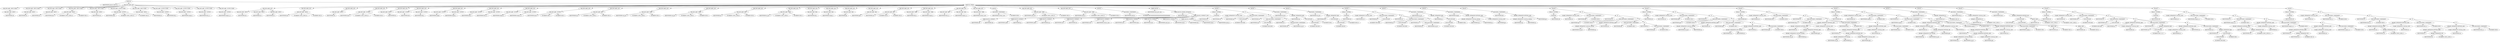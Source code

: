 digraph G {	
ranksep=.25;
	0 [label="MODULE"];
	1 [label="IDENTIFIERS:generic_fifo_sc_a"];
	0 -> 1;
	2 [label="VAR_DECLARE_LIST"];
	0 -> 2;
	3 [label="VAR_DECLARE  INPUT PORT"];
	2 -> 3;
	4 [label="VAR_DECLARE  INPUT"];
	3 -> 4;
	5 [label="IDENTIFIERS:clk"];
	4 -> 5;
	16 [label="VAR_DECLARE  INPUT PORT"];
	2 -> 16;
	17 [label="VAR_DECLARE  INPUT"];
	16 -> 17;
	18 [label="IDENTIFIERS:rst"];
	17 -> 18;
	29 [label="VAR_DECLARE  INPUT PORT"];
	2 -> 29;
	30 [label="VAR_DECLARE  INPUT"];
	29 -> 30;
	31 [label="IDENTIFIERS:clr"];
	30 -> 31;
	42 [label="VAR_DECLARE  INPUT PORT"];
	2 -> 42;
	43 [label="VAR_DECLARE  INPUT"];
	42 -> 43;
	44 [label="IDENTIFIERS:din"];
	43 -> 44;
	45 [label="NUMBERS LONG_LONG:31"];
	43 -> 45;
	46 [label="NUMBERS DEC:0"];
	43 -> 46;
	55 [label="VAR_DECLARE  INPUT PORT"];
	2 -> 55;
	56 [label="VAR_DECLARE  INPUT"];
	55 -> 56;
	57 [label="IDENTIFIERS:we"];
	56 -> 57;
	68 [label="VAR_DECLARE  OUTPUT PORT"];
	2 -> 68;
	69 [label="VAR_DECLARE  OUTPUT"];
	68 -> 69;
	70 [label="IDENTIFIERS:dout"];
	69 -> 70;
	71 [label="NUMBERS LONG_LONG:31"];
	69 -> 71;
	72 [label="NUMBERS DEC:0"];
	69 -> 72;
	81 [label="VAR_DECLARE  INPUT PORT"];
	2 -> 81;
	82 [label="VAR_DECLARE  INPUT"];
	81 -> 82;
	83 [label="IDENTIFIERS:re"];
	82 -> 83;
	94 [label="VAR_DECLARE  OUTPUT PORT"];
	2 -> 94;
	95 [label="VAR_DECLARE  OUTPUT"];
	94 -> 95;
	96 [label="IDENTIFIERS:full_r"];
	95 -> 96;
	107 [label="VAR_DECLARE  OUTPUT PORT"];
	2 -> 107;
	108 [label="VAR_DECLARE  OUTPUT"];
	107 -> 108;
	109 [label="IDENTIFIERS:empty_r"];
	108 -> 109;
	120 [label="VAR_DECLARE  OUTPUT PORT"];
	2 -> 120;
	121 [label="VAR_DECLARE  OUTPUT"];
	120 -> 121;
	122 [label="IDENTIFIERS:full_n_r"];
	121 -> 122;
	133 [label="VAR_DECLARE  OUTPUT PORT"];
	2 -> 133;
	134 [label="VAR_DECLARE  OUTPUT"];
	133 -> 134;
	135 [label="IDENTIFIERS:empty_n_r"];
	134 -> 135;
	146 [label="MODULE_ITEMS"];
	0 -> 146;
	147 [label="VAR_DECLARE_LIST"];
	146 -> 147;
	148 [label="VAR_DECLARE  INPUT"];
	147 -> 148;
	149 [label="IDENTIFIERS:clk"];
	148 -> 149;
	155 [label="VAR_DECLARE  INPUT"];
	147 -> 155;
	156 [label="IDENTIFIERS:rst"];
	155 -> 156;
	162 [label="VAR_DECLARE  INPUT"];
	147 -> 162;
	163 [label="IDENTIFIERS:clr"];
	162 -> 163;
	169 [label="VAR_DECLARE_LIST"];
	146 -> 169;
	170 [label="VAR_DECLARE  INPUT"];
	169 -> 170;
	171 [label="IDENTIFIERS:din"];
	170 -> 171;
	172 [label="NUMBERS LONG_LONG:31"];
	170 -> 172;
	173 [label="NUMBERS DEC:0"];
	170 -> 173;
	177 [label="VAR_DECLARE_LIST"];
	146 -> 177;
	178 [label="VAR_DECLARE  INPUT"];
	177 -> 178;
	179 [label="IDENTIFIERS:we"];
	178 -> 179;
	185 [label="VAR_DECLARE_LIST"];
	146 -> 185;
	186 [label="VAR_DECLARE  OUTPUT"];
	185 -> 186;
	187 [label="IDENTIFIERS:dout"];
	186 -> 187;
	188 [label="NUMBERS LONG_LONG:31"];
	186 -> 188;
	189 [label="NUMBERS DEC:0"];
	186 -> 189;
	193 [label="VAR_DECLARE_LIST"];
	146 -> 193;
	194 [label="VAR_DECLARE  INPUT"];
	193 -> 194;
	195 [label="IDENTIFIERS:re"];
	194 -> 195;
	201 [label="VAR_DECLARE_LIST"];
	146 -> 201;
	202 [label="VAR_DECLARE  OUTPUT"];
	201 -> 202;
	203 [label="IDENTIFIERS:full"];
	202 -> 203;
	209 [label="VAR_DECLARE  OUTPUT"];
	201 -> 209;
	210 [label="IDENTIFIERS:full_r"];
	209 -> 210;
	216 [label="VAR_DECLARE_LIST"];
	146 -> 216;
	217 [label="VAR_DECLARE  OUTPUT"];
	216 -> 217;
	218 [label="IDENTIFIERS:empty"];
	217 -> 218;
	224 [label="VAR_DECLARE  OUTPUT"];
	216 -> 224;
	225 [label="IDENTIFIERS:empty_r"];
	224 -> 225;
	231 [label="VAR_DECLARE_LIST"];
	146 -> 231;
	232 [label="VAR_DECLARE  OUTPUT"];
	231 -> 232;
	233 [label="IDENTIFIERS:full_n"];
	232 -> 233;
	239 [label="VAR_DECLARE  OUTPUT"];
	231 -> 239;
	240 [label="IDENTIFIERS:full_n_r"];
	239 -> 240;
	246 [label="VAR_DECLARE_LIST"];
	146 -> 246;
	247 [label="VAR_DECLARE  OUTPUT"];
	246 -> 247;
	248 [label="IDENTIFIERS:empty_n"];
	247 -> 248;
	254 [label="VAR_DECLARE  OUTPUT"];
	246 -> 254;
	255 [label="IDENTIFIERS:empty_n_r"];
	254 -> 255;
	261 [label="VAR_DECLARE_LIST"];
	146 -> 261;
	262 [label="VAR_DECLARE  OUTPUT"];
	261 -> 262;
	263 [label="IDENTIFIERS:level"];
	262 -> 263;
	264 [label="NUMBERS DEC:1"];
	262 -> 264;
	265 [label="NUMBERS DEC:0"];
	262 -> 265;
	269 [label="VAR_DECLARE_LIST"];
	146 -> 269;
	270 [label="VAR_DECLARE  REG"];
	269 -> 270;
	271 [label="IDENTIFIERS:wp"];
	270 -> 271;
	272 [label="NUMBERS LONG_LONG:3"];
	270 -> 272;
	273 [label="NUMBERS DEC:0"];
	270 -> 273;
	277 [label="VAR_DECLARE_LIST"];
	146 -> 277;
	278 [label="VAR_DECLARE  WIRE"];
	277 -> 278;
	279 [label="IDENTIFIERS:wp_pl1"];
	278 -> 279;
	280 [label="NUMBERS LONG_LONG:3"];
	278 -> 280;
	281 [label="NUMBERS DEC:0"];
	278 -> 281;
	285 [label="VAR_DECLARE_LIST"];
	146 -> 285;
	286 [label="VAR_DECLARE  WIRE"];
	285 -> 286;
	287 [label="IDENTIFIERS:wp_pl2"];
	286 -> 287;
	288 [label="NUMBERS LONG_LONG:3"];
	286 -> 288;
	289 [label="NUMBERS DEC:0"];
	286 -> 289;
	293 [label="VAR_DECLARE_LIST"];
	146 -> 293;
	294 [label="VAR_DECLARE  REG"];
	293 -> 294;
	295 [label="IDENTIFIERS:rp"];
	294 -> 295;
	296 [label="NUMBERS LONG_LONG:3"];
	294 -> 296;
	297 [label="NUMBERS DEC:0"];
	294 -> 297;
	301 [label="VAR_DECLARE_LIST"];
	146 -> 301;
	302 [label="VAR_DECLARE  WIRE"];
	301 -> 302;
	303 [label="IDENTIFIERS:rp_pl1"];
	302 -> 303;
	304 [label="NUMBERS LONG_LONG:3"];
	302 -> 304;
	305 [label="NUMBERS DEC:0"];
	302 -> 305;
	309 [label="VAR_DECLARE_LIST"];
	146 -> 309;
	310 [label="VAR_DECLARE  REG"];
	309 -> 310;
	311 [label="IDENTIFIERS:full_r"];
	310 -> 311;
	317 [label="VAR_DECLARE_LIST"];
	146 -> 317;
	318 [label="VAR_DECLARE  REG"];
	317 -> 318;
	319 [label="IDENTIFIERS:empty_r"];
	318 -> 319;
	325 [label="VAR_DECLARE_LIST"];
	146 -> 325;
	326 [label="VAR_DECLARE  REG"];
	325 -> 326;
	327 [label="IDENTIFIERS:gb"];
	326 -> 327;
	333 [label="VAR_DECLARE_LIST"];
	146 -> 333;
	334 [label="VAR_DECLARE  REG"];
	333 -> 334;
	335 [label="IDENTIFIERS:gb2"];
	334 -> 335;
	341 [label="VAR_DECLARE_LIST"];
	146 -> 341;
	342 [label="VAR_DECLARE  REG"];
	341 -> 342;
	343 [label="IDENTIFIERS:cnt"];
	342 -> 343;
	344 [label="NUMBERS DEC:4"];
	342 -> 344;
	345 [label="NUMBERS DEC:0"];
	342 -> 345;
	349 [label="VAR_DECLARE_LIST"];
	146 -> 349;
	350 [label="VAR_DECLARE  WIRE"];
	349 -> 350;
	351 [label="IDENTIFIERS:full_n"];
	350 -> 351;
	357 [label="VAR_DECLARE  WIRE"];
	349 -> 357;
	358 [label="IDENTIFIERS:empty_n"];
	357 -> 358;
	364 [label="VAR_DECLARE_LIST"];
	146 -> 364;
	365 [label="VAR_DECLARE  REG"];
	364 -> 365;
	366 [label="IDENTIFIERS:full_n_r"];
	365 -> 366;
	372 [label="VAR_DECLARE  REG"];
	364 -> 372;
	373 [label="IDENTIFIERS:empty_n_r"];
	372 -> 373;
	379 [label="VAR_DECLARE_LIST"];
	146 -> 379;
	380 [label="VAR_DECLARE  WIRE"];
	379 -> 380;
	381 [label="IDENTIFIERS:always_zero"];
	380 -> 381;
	387 [label="ASSIGN"];
	146 -> 387;
	388 [label="BLOCKING_STATEMENT"];
	387 -> 388;
	389 [label="IDENTIFIERS:always_zero"];
	388 -> 389;
	390 [label="NUMBERS BIN:0"];
	388 -> 390;
	391 [label="VAR_DECLARE_LIST"];
	146 -> 391;
	392 [label="VAR_DECLARE  WIRE"];
	391 -> 392;
	393 [label="IDENTIFIERS:junk_out"];
	392 -> 393;
	394 [label="NUMBERS LONG_LONG:31"];
	392 -> 394;
	395 [label="NUMBERS DEC:0"];
	392 -> 395;
	399 [label="VAR_DECLARE_LIST"];
	146 -> 399;
	400 [label="VAR_DECLARE  WIRE"];
	399 -> 400;
	401 [label="IDENTIFIERS:junk_in"];
	400 -> 401;
	402 [label="NUMBERS LONG_LONG:31"];
	400 -> 402;
	403 [label="NUMBERS DEC:0"];
	400 -> 403;
	407 [label="ASSIGN"];
	146 -> 407;
	408 [label="BLOCKING_STATEMENT"];
	407 -> 408;
	409 [label="IDENTIFIERS:junk_in"];
	408 -> 409;
	410 [label="NUMBERS BIN:00000000000000000000000000000000"];
	408 -> 410;
	411 [label="HARD_BLOCK"];
	146 -> 411;
	412 [label="IDENTIFIERS:dual_port_ram"];
	411 -> 412;
	413 [label="HARD_BLOCK_NAMED_INSTANCE"];
	411 -> 413;
	414 [label="IDENTIFIERS:ram1"];
	413 -> 414;
	415 [label="HARD_BLOCK_CONNECT_LIST"];
	413 -> 415;
	416 [label="HARD_BLOCK_CONNECT"];
	415 -> 416;
	417 [label="IDENTIFIERS:clk"];
	416 -> 417;
	418 [label="IDENTIFIERS:clk"];
	416 -> 418;
	419 [label="HARD_BLOCK_CONNECT"];
	415 -> 419;
	420 [label="IDENTIFIERS:addr1"];
	419 -> 420;
	421 [label="IDENTIFIERS:rp"];
	419 -> 421;
	422 [label="HARD_BLOCK_CONNECT"];
	415 -> 422;
	423 [label="IDENTIFIERS:addr2"];
	422 -> 423;
	424 [label="IDENTIFIERS:wp"];
	422 -> 424;
	425 [label="HARD_BLOCK_CONNECT"];
	415 -> 425;
	426 [label="IDENTIFIERS:we1"];
	425 -> 426;
	427 [label="IDENTIFIERS:we"];
	425 -> 427;
	428 [label="HARD_BLOCK_CONNECT"];
	415 -> 428;
	429 [label="IDENTIFIERS:we2"];
	428 -> 429;
	430 [label="IDENTIFIERS:always_zero"];
	428 -> 430;
	431 [label="HARD_BLOCK_CONNECT"];
	415 -> 431;
	432 [label="IDENTIFIERS:out1"];
	431 -> 432;
	433 [label="IDENTIFIERS:dout"];
	431 -> 433;
	434 [label="HARD_BLOCK_CONNECT"];
	415 -> 434;
	435 [label="IDENTIFIERS:out2"];
	434 -> 435;
	436 [label="IDENTIFIERS:junk_out"];
	434 -> 436;
	437 [label="HARD_BLOCK_CONNECT"];
	415 -> 437;
	438 [label="IDENTIFIERS:data1"];
	437 -> 438;
	439 [label="IDENTIFIERS:din"];
	437 -> 439;
	440 [label="HARD_BLOCK_CONNECT"];
	415 -> 440;
	441 [label="IDENTIFIERS:data2"];
	440 -> 441;
	442 [label="IDENTIFIERS:junk_in"];
	440 -> 442;
	444 [label="ALWAYS"];
	146 -> 444;
	445 [label="DELAY_CONTROL"];
	444 -> 445;
	446 [label="POSEDGE"];
	445 -> 446;
	447 [label="IDENTIFIERS:clk"];
	446 -> 447;
	448 [label="IF"];
	444 -> 448;
	449 [label="UNARY_OPERATION LOGICAL_NOT"];
	448 -> 449;
	450 [label="IDENTIFIERS:rst"];
	449 -> 450;
	451 [label="NON_BLOCKING_STATEMENT"];
	448 -> 451;
	452 [label="IDENTIFIERS:wp"];
	451 -> 452;
	453 [label="CONCATENATE"];
	451 -> 453;
	454 [label="NUMBERS BIN:0000"];
	453 -> 454;
	455 [label="IF"];
	448 -> 455;
	456 [label="IDENTIFIERS:clr"];
	455 -> 456;
	457 [label="NON_BLOCKING_STATEMENT"];
	455 -> 457;
	458 [label="IDENTIFIERS:wp"];
	457 -> 458;
	459 [label="CONCATENATE"];
	457 -> 459;
	460 [label="NUMBERS BIN:0000"];
	459 -> 460;
	461 [label="IF"];
	455 -> 461;
	462 [label="IDENTIFIERS:we"];
	461 -> 462;
	463 [label="NON_BLOCKING_STATEMENT"];
	461 -> 463;
	464 [label="IDENTIFIERS:wp"];
	463 -> 464;
	465 [label="IDENTIFIERS:wp_pl1"];
	463 -> 465;
	467 [label="ASSIGN"];
	146 -> 467;
	468 [label="BLOCKING_STATEMENT"];
	467 -> 468;
	469 [label="IDENTIFIERS:wp_pl1"];
	468 -> 469;
	470 [label="BINARY_OPERATION ADD"];
	468 -> 470;
	471 [label="IDENTIFIERS:wp"];
	470 -> 471;
	472 [label="CONCATENATE"];
	470 -> 472;
	473 [label="CONCATENATE"];
	472 -> 473;
	474 [label="NUMBERS BIN:000"];
	473 -> 474;
	475 [label="NUMBERS BIN:1"];
	472 -> 475;
	476 [label="ASSIGN"];
	146 -> 476;
	477 [label="BLOCKING_STATEMENT"];
	476 -> 477;
	478 [label="IDENTIFIERS:wp_pl2"];
	477 -> 478;
	479 [label="BINARY_OPERATION ADD"];
	477 -> 479;
	480 [label="IDENTIFIERS:wp"];
	479 -> 480;
	481 [label="CONCATENATE"];
	479 -> 481;
	482 [label="CONCATENATE"];
	481 -> 482;
	483 [label="NUMBERS BIN:00"];
	482 -> 483;
	484 [label="NUMBERS BIN:10"];
	481 -> 484;
	485 [label="ALWAYS"];
	146 -> 485;
	486 [label="DELAY_CONTROL"];
	485 -> 486;
	487 [label="POSEDGE"];
	486 -> 487;
	488 [label="IDENTIFIERS:clk"];
	487 -> 488;
	489 [label="IF"];
	485 -> 489;
	490 [label="UNARY_OPERATION LOGICAL_NOT"];
	489 -> 490;
	491 [label="IDENTIFIERS:rst"];
	490 -> 491;
	492 [label="NON_BLOCKING_STATEMENT"];
	489 -> 492;
	493 [label="IDENTIFIERS:rp"];
	492 -> 493;
	494 [label="CONCATENATE"];
	492 -> 494;
	495 [label="NUMBERS BIN:0000"];
	494 -> 495;
	496 [label="IF"];
	489 -> 496;
	497 [label="IDENTIFIERS:clr"];
	496 -> 497;
	498 [label="NON_BLOCKING_STATEMENT"];
	496 -> 498;
	499 [label="IDENTIFIERS:rp"];
	498 -> 499;
	500 [label="CONCATENATE"];
	498 -> 500;
	501 [label="NUMBERS BIN:0000"];
	500 -> 501;
	502 [label="IF"];
	496 -> 502;
	503 [label="IDENTIFIERS:re"];
	502 -> 503;
	504 [label="NON_BLOCKING_STATEMENT"];
	502 -> 504;
	505 [label="IDENTIFIERS:rp"];
	504 -> 505;
	506 [label="IDENTIFIERS:rp_pl1"];
	504 -> 506;
	508 [label="ASSIGN"];
	146 -> 508;
	509 [label="BLOCKING_STATEMENT"];
	508 -> 509;
	510 [label="IDENTIFIERS:rp_pl1"];
	509 -> 510;
	511 [label="BINARY_OPERATION ADD"];
	509 -> 511;
	512 [label="IDENTIFIERS:rp"];
	511 -> 512;
	513 [label="CONCATENATE"];
	511 -> 513;
	514 [label="CONCATENATE"];
	513 -> 514;
	515 [label="NUMBERS BIN:000"];
	514 -> 515;
	516 [label="NUMBERS BIN:1"];
	513 -> 516;
	517 [label="ASSIGN"];
	146 -> 517;
	518 [label="BLOCKING_STATEMENT"];
	517 -> 518;
	519 [label="IDENTIFIERS:empty"];
	518 -> 519;
	520 [label="BINARY_OPERATION BITWISE_AND"];
	518 -> 520;
	521 [label="BINARY_OPERATION LOGICAL_EQUAL"];
	520 -> 521;
	522 [label="IDENTIFIERS:wp"];
	521 -> 522;
	523 [label="IDENTIFIERS:rp"];
	521 -> 523;
	524 [label="UNARY_OPERATION LOGICAL_NOT"];
	520 -> 524;
	525 [label="IDENTIFIERS:gb"];
	524 -> 525;
	526 [label="ASSIGN"];
	146 -> 526;
	527 [label="BLOCKING_STATEMENT"];
	526 -> 527;
	528 [label="IDENTIFIERS:full"];
	527 -> 528;
	529 [label="BINARY_OPERATION BITWISE_AND"];
	527 -> 529;
	530 [label="BINARY_OPERATION LOGICAL_EQUAL"];
	529 -> 530;
	531 [label="IDENTIFIERS:wp"];
	530 -> 531;
	532 [label="IDENTIFIERS:rp"];
	530 -> 532;
	533 [label="IDENTIFIERS:gb"];
	529 -> 533;
	534 [label="ALWAYS"];
	146 -> 534;
	535 [label="DELAY_CONTROL"];
	534 -> 535;
	536 [label="POSEDGE"];
	535 -> 536;
	537 [label="IDENTIFIERS:clk"];
	536 -> 537;
	538 [label="IF"];
	534 -> 538;
	539 [label="UNARY_OPERATION LOGICAL_NOT"];
	538 -> 539;
	540 [label="IDENTIFIERS:rst"];
	539 -> 540;
	541 [label="NON_BLOCKING_STATEMENT"];
	538 -> 541;
	542 [label="IDENTIFIERS:gb"];
	541 -> 542;
	543 [label="NUMBERS BIN:0"];
	541 -> 543;
	544 [label="IF"];
	538 -> 544;
	545 [label="IDENTIFIERS:clr"];
	544 -> 545;
	546 [label="NON_BLOCKING_STATEMENT"];
	544 -> 546;
	547 [label="IDENTIFIERS:gb"];
	546 -> 547;
	548 [label="NUMBERS BIN:0"];
	546 -> 548;
	549 [label="IF"];
	544 -> 549;
	550 [label="BINARY_OPERATION BITWISE_AND"];
	549 -> 550;
	551 [label="BINARY_OPERATION LOGICAL_EQUAL"];
	550 -> 551;
	552 [label="IDENTIFIERS:wp_pl1"];
	551 -> 552;
	553 [label="IDENTIFIERS:rp"];
	551 -> 553;
	554 [label="IDENTIFIERS:we"];
	550 -> 554;
	555 [label="NON_BLOCKING_STATEMENT"];
	549 -> 555;
	556 [label="IDENTIFIERS:gb"];
	555 -> 556;
	557 [label="NUMBERS BIN:1"];
	555 -> 557;
	558 [label="IF"];
	549 -> 558;
	559 [label="IDENTIFIERS:re"];
	558 -> 559;
	560 [label="NON_BLOCKING_STATEMENT"];
	558 -> 560;
	561 [label="IDENTIFIERS:gb"];
	560 -> 561;
	562 [label="NUMBERS BIN:0"];
	560 -> 562;
	564 [label="ALWAYS"];
	146 -> 564;
	565 [label="DELAY_CONTROL"];
	564 -> 565;
	566 [label="POSEDGE"];
	565 -> 566;
	567 [label="IDENTIFIERS:clk"];
	566 -> 567;
	568 [label="IF"];
	564 -> 568;
	569 [label="UNARY_OPERATION LOGICAL_NOT"];
	568 -> 569;
	570 [label="IDENTIFIERS:rst"];
	569 -> 570;
	571 [label="NON_BLOCKING_STATEMENT"];
	568 -> 571;
	572 [label="IDENTIFIERS:gb2"];
	571 -> 572;
	573 [label="NUMBERS BIN:0"];
	571 -> 573;
	574 [label="IF"];
	568 -> 574;
	575 [label="IDENTIFIERS:clr"];
	574 -> 575;
	576 [label="NON_BLOCKING_STATEMENT"];
	574 -> 576;
	577 [label="IDENTIFIERS:gb2"];
	576 -> 577;
	578 [label="NUMBERS BIN:0"];
	576 -> 578;
	579 [label="IF"];
	574 -> 579;
	580 [label="BINARY_OPERATION BITWISE_AND"];
	579 -> 580;
	581 [label="BINARY_OPERATION LOGICAL_EQUAL"];
	580 -> 581;
	582 [label="IDENTIFIERS:wp_pl2"];
	581 -> 582;
	583 [label="IDENTIFIERS:rp"];
	581 -> 583;
	584 [label="IDENTIFIERS:we"];
	580 -> 584;
	585 [label="NON_BLOCKING_STATEMENT"];
	579 -> 585;
	586 [label="IDENTIFIERS:gb2"];
	585 -> 586;
	587 [label="NUMBERS BIN:1"];
	585 -> 587;
	588 [label="IF"];
	579 -> 588;
	589 [label="BINARY_OPERATION BITWISE_AND"];
	588 -> 589;
	590 [label="BINARY_OPERATION NOT_EQUAL"];
	589 -> 590;
	591 [label="IDENTIFIERS:wp"];
	590 -> 591;
	592 [label="IDENTIFIERS:rp"];
	590 -> 592;
	593 [label="IDENTIFIERS:re"];
	589 -> 593;
	594 [label="NON_BLOCKING_STATEMENT"];
	588 -> 594;
	595 [label="IDENTIFIERS:gb2"];
	594 -> 595;
	596 [label="NUMBERS BIN:0"];
	594 -> 596;
	598 [label="ALWAYS"];
	146 -> 598;
	599 [label="DELAY_CONTROL"];
	598 -> 599;
	600 [label="POSEDGE"];
	599 -> 600;
	601 [label="IDENTIFIERS:clk"];
	600 -> 601;
	602 [label="IF"];
	598 -> 602;
	603 [label="UNARY_OPERATION LOGICAL_NOT"];
	602 -> 603;
	604 [label="IDENTIFIERS:rst"];
	603 -> 604;
	605 [label="NON_BLOCKING_STATEMENT"];
	602 -> 605;
	606 [label="IDENTIFIERS:full_r"];
	605 -> 606;
	607 [label="NUMBERS BIN:0"];
	605 -> 607;
	608 [label="IF"];
	602 -> 608;
	609 [label="IDENTIFIERS:clr"];
	608 -> 609;
	610 [label="NON_BLOCKING_STATEMENT"];
	608 -> 610;
	611 [label="IDENTIFIERS:full_r"];
	610 -> 611;
	612 [label="NUMBERS BIN:0"];
	610 -> 612;
	613 [label="IF"];
	608 -> 613;
	614 [label="BINARY_OPERATION BITWISE_AND"];
	613 -> 614;
	615 [label="BINARY_OPERATION BITWISE_AND"];
	614 -> 615;
	616 [label="IDENTIFIERS:we"];
	615 -> 616;
	617 [label="BINARY_OPERATION BITWISE_AND"];
	615 -> 617;
	618 [label="BINARY_OPERATION LOGICAL_EQUAL"];
	617 -> 618;
	619 [label="IDENTIFIERS:wp_pl1"];
	618 -> 619;
	620 [label="IDENTIFIERS:rp"];
	618 -> 620;
	621 [label="IDENTIFIERS:gb2"];
	617 -> 621;
	622 [label="UNARY_OPERATION LOGICAL_NOT"];
	614 -> 622;
	623 [label="IDENTIFIERS:re"];
	622 -> 623;
	624 [label="NON_BLOCKING_STATEMENT"];
	613 -> 624;
	625 [label="IDENTIFIERS:full_r"];
	624 -> 625;
	626 [label="NUMBERS BIN:1"];
	624 -> 626;
	627 [label="IF"];
	613 -> 627;
	628 [label="BINARY_OPERATION BITWISE_AND"];
	627 -> 628;
	629 [label="BINARY_OPERATION BITWISE_AND"];
	628 -> 629;
	630 [label="IDENTIFIERS:re"];
	629 -> 630;
	631 [label="BINARY_OPERATION BITWISE_OR"];
	629 -> 631;
	632 [label="BINARY_OPERATION NOT_EQUAL"];
	631 -> 632;
	633 [label="IDENTIFIERS:wp_pl1"];
	632 -> 633;
	634 [label="IDENTIFIERS:rp"];
	632 -> 634;
	635 [label="UNARY_OPERATION LOGICAL_NOT"];
	631 -> 635;
	636 [label="IDENTIFIERS:gb2"];
	635 -> 636;
	637 [label="UNARY_OPERATION LOGICAL_NOT"];
	628 -> 637;
	638 [label="IDENTIFIERS:we"];
	637 -> 638;
	639 [label="NON_BLOCKING_STATEMENT"];
	627 -> 639;
	640 [label="IDENTIFIERS:full_r"];
	639 -> 640;
	641 [label="NUMBERS BIN:0"];
	639 -> 641;
	643 [label="ALWAYS"];
	146 -> 643;
	644 [label="DELAY_CONTROL"];
	643 -> 644;
	645 [label="POSEDGE"];
	644 -> 645;
	646 [label="IDENTIFIERS:clk"];
	645 -> 646;
	647 [label="IF"];
	643 -> 647;
	648 [label="UNARY_OPERATION LOGICAL_NOT"];
	647 -> 648;
	649 [label="IDENTIFIERS:rst"];
	648 -> 649;
	650 [label="NON_BLOCKING_STATEMENT"];
	647 -> 650;
	651 [label="IDENTIFIERS:empty_r"];
	650 -> 651;
	652 [label="NUMBERS BIN:1"];
	650 -> 652;
	653 [label="IF"];
	647 -> 653;
	654 [label="IDENTIFIERS:clr"];
	653 -> 654;
	655 [label="NON_BLOCKING_STATEMENT"];
	653 -> 655;
	656 [label="IDENTIFIERS:empty_r"];
	655 -> 656;
	657 [label="NUMBERS BIN:1"];
	655 -> 657;
	658 [label="IF"];
	653 -> 658;
	659 [label="BINARY_OPERATION BITWISE_AND"];
	658 -> 659;
	660 [label="BINARY_OPERATION BITWISE_AND"];
	659 -> 660;
	661 [label="IDENTIFIERS:we"];
	660 -> 661;
	662 [label="BINARY_OPERATION BITWISE_OR"];
	660 -> 662;
	663 [label="BINARY_OPERATION NOT_EQUAL"];
	662 -> 663;
	664 [label="IDENTIFIERS:wp"];
	663 -> 664;
	665 [label="IDENTIFIERS:rp_pl1"];
	663 -> 665;
	666 [label="IDENTIFIERS:gb2"];
	662 -> 666;
	667 [label="UNARY_OPERATION LOGICAL_NOT"];
	659 -> 667;
	668 [label="IDENTIFIERS:re"];
	667 -> 668;
	669 [label="NON_BLOCKING_STATEMENT"];
	658 -> 669;
	670 [label="IDENTIFIERS:empty_r"];
	669 -> 670;
	671 [label="NUMBERS BIN:0"];
	669 -> 671;
	672 [label="IF"];
	658 -> 672;
	673 [label="BINARY_OPERATION BITWISE_AND"];
	672 -> 673;
	674 [label="BINARY_OPERATION BITWISE_AND"];
	673 -> 674;
	675 [label="IDENTIFIERS:re"];
	674 -> 675;
	676 [label="BINARY_OPERATION BITWISE_AND"];
	674 -> 676;
	677 [label="BINARY_OPERATION LOGICAL_EQUAL"];
	676 -> 677;
	678 [label="IDENTIFIERS:wp"];
	677 -> 678;
	679 [label="IDENTIFIERS:rp_pl1"];
	677 -> 679;
	680 [label="UNARY_OPERATION LOGICAL_NOT"];
	676 -> 680;
	681 [label="IDENTIFIERS:gb2"];
	680 -> 681;
	682 [label="UNARY_OPERATION LOGICAL_NOT"];
	673 -> 682;
	683 [label="IDENTIFIERS:we"];
	682 -> 683;
	684 [label="NON_BLOCKING_STATEMENT"];
	672 -> 684;
	685 [label="IDENTIFIERS:empty_r"];
	684 -> 685;
	686 [label="NUMBERS BIN:1"];
	684 -> 686;
	688 [label="ASSIGN"];
	146 -> 688;
	689 [label="BLOCKING_STATEMENT"];
	688 -> 689;
	690 [label="IDENTIFIERS:empty_n"];
	689 -> 690;
	691 [label="BINARY_OPERATION LT"];
	689 -> 691;
	692 [label="IDENTIFIERS:cnt"];
	691 -> 692;
	693 [label="NUMBERS DEC:32"];
	691 -> 693;
	694 [label="ASSIGN"];
	146 -> 694;
	695 [label="BLOCKING_STATEMENT"];
	694 -> 695;
	696 [label="IDENTIFIERS:full_n"];
	695 -> 696;
	697 [label="UNARY_OPERATION LOGICAL_NOT"];
	695 -> 697;
	698 [label="BINARY_OPERATION LT"];
	697 -> 698;
	699 [label="IDENTIFIERS:cnt"];
	698 -> 699;
	700 [label="NUMBERS LONG_LONG:-1"];
	698 -> 700;
	701 [label="ASSIGN"];
	146 -> 701;
	702 [label="BLOCKING_STATEMENT"];
	701 -> 702;
	703 [label="IDENTIFIERS:level"];
	702 -> 703;
	704 [label="BINARY_OPERATION BITWISE_OR"];
	702 -> 704;
	705 [label="CONCATENATE"];
	704 -> 705;
	706 [label="CONCATENATE"];
	705 -> 706;
	707 [label="ARRAY_REF"];
	706 -> 707;
	708 [label="IDENTIFIERS:cnt"];
	707 -> 708;
	709 [label="NUMBERS DEC:4"];
	707 -> 709;
	710 [label="CONCATENATE"];
	705 -> 710;
	711 [label="ARRAY_REF"];
	710 -> 711;
	712 [label="IDENTIFIERS:cnt"];
	711 -> 712;
	713 [label="NUMBERS DEC:4"];
	711 -> 713;
	714 [label="RANGE_REF"];
	704 -> 714;
	715 [label="IDENTIFIERS:cnt"];
	714 -> 715;
	716 [label="NUMBERS LONG_LONG:3"];
	714 -> 716;
	717 [label="NUMBERS LONG_LONG:2"];
	714 -> 717;
	718 [label="ALWAYS"];
	146 -> 718;
	719 [label="DELAY_CONTROL"];
	718 -> 719;
	720 [label="POSEDGE"];
	719 -> 720;
	721 [label="IDENTIFIERS:clk"];
	720 -> 721;
	722 [label="IF"];
	718 -> 722;
	723 [label="UNARY_OPERATION LOGICAL_NOT"];
	722 -> 723;
	724 [label="IDENTIFIERS:rst"];
	723 -> 724;
	725 [label="NON_BLOCKING_STATEMENT"];
	722 -> 725;
	726 [label="IDENTIFIERS:cnt"];
	725 -> 726;
	727 [label="CONCATENATE"];
	725 -> 727;
	728 [label="NUMBERS BIN:0000"];
	727 -> 728;
	729 [label="IF"];
	722 -> 729;
	730 [label="IDENTIFIERS:clr"];
	729 -> 730;
	731 [label="NON_BLOCKING_STATEMENT"];
	729 -> 731;
	732 [label="IDENTIFIERS:cnt"];
	731 -> 732;
	733 [label="CONCATENATE"];
	731 -> 733;
	734 [label="NUMBERS BIN:0000"];
	733 -> 734;
	735 [label="IF"];
	729 -> 735;
	736 [label="BINARY_OPERATION BITWISE_AND"];
	735 -> 736;
	737 [label="IDENTIFIERS:re"];
	736 -> 737;
	738 [label="UNARY_OPERATION LOGICAL_NOT"];
	736 -> 738;
	739 [label="IDENTIFIERS:we"];
	738 -> 739;
	740 [label="NON_BLOCKING_STATEMENT"];
	735 -> 740;
	741 [label="IDENTIFIERS:cnt"];
	740 -> 741;
	742 [label="BINARY_OPERATION ADD"];
	740 -> 742;
	743 [label="IDENTIFIERS:cnt"];
	742 -> 743;
	744 [label="CONCATENATE"];
	742 -> 744;
	745 [label="NUMBERS BIN:11111"];
	744 -> 745;
	746 [label="IF"];
	735 -> 746;
	747 [label="BINARY_OPERATION BITWISE_AND"];
	746 -> 747;
	748 [label="UNARY_OPERATION LOGICAL_NOT"];
	747 -> 748;
	749 [label="IDENTIFIERS:re"];
	748 -> 749;
	750 [label="IDENTIFIERS:we"];
	747 -> 750;
	751 [label="NON_BLOCKING_STATEMENT"];
	746 -> 751;
	752 [label="IDENTIFIERS:cnt"];
	751 -> 752;
	753 [label="BINARY_OPERATION ADD"];
	751 -> 753;
	754 [label="IDENTIFIERS:cnt"];
	753 -> 754;
	755 [label="CONCATENATE"];
	753 -> 755;
	756 [label="CONCATENATE"];
	755 -> 756;
	757 [label="NUMBERS BIN:0000"];
	756 -> 757;
	758 [label="NUMBERS BIN:1"];
	755 -> 758;
	760 [label="ALWAYS"];
	146 -> 760;
	761 [label="DELAY_CONTROL"];
	760 -> 761;
	762 [label="POSEDGE"];
	761 -> 762;
	763 [label="IDENTIFIERS:clk"];
	762 -> 763;
	764 [label="IF"];
	760 -> 764;
	765 [label="UNARY_OPERATION LOGICAL_NOT"];
	764 -> 765;
	766 [label="IDENTIFIERS:rst"];
	765 -> 766;
	767 [label="NON_BLOCKING_STATEMENT"];
	764 -> 767;
	768 [label="IDENTIFIERS:empty_n_r"];
	767 -> 768;
	769 [label="NUMBERS BIN:1"];
	767 -> 769;
	770 [label="IF"];
	764 -> 770;
	771 [label="IDENTIFIERS:clr"];
	770 -> 771;
	772 [label="NON_BLOCKING_STATEMENT"];
	770 -> 772;
	773 [label="IDENTIFIERS:empty_n_r"];
	772 -> 773;
	774 [label="NUMBERS BIN:1"];
	772 -> 774;
	775 [label="IF"];
	770 -> 775;
	776 [label="BINARY_OPERATION BITWISE_AND"];
	775 -> 776;
	777 [label="BINARY_OPERATION BITWISE_AND"];
	776 -> 777;
	778 [label="IDENTIFIERS:we"];
	777 -> 778;
	779 [label="BINARY_OPERATION GTE"];
	777 -> 779;
	780 [label="IDENTIFIERS:cnt"];
	779 -> 780;
	781 [label="NUMBERS LONG_LONG:31"];
	779 -> 781;
	782 [label="UNARY_OPERATION LOGICAL_NOT"];
	776 -> 782;
	783 [label="IDENTIFIERS:re"];
	782 -> 783;
	784 [label="NON_BLOCKING_STATEMENT"];
	775 -> 784;
	785 [label="IDENTIFIERS:empty_n_r"];
	784 -> 785;
	786 [label="NUMBERS BIN:0"];
	784 -> 786;
	787 [label="IF"];
	775 -> 787;
	788 [label="BINARY_OPERATION BITWISE_AND"];
	787 -> 788;
	789 [label="BINARY_OPERATION BITWISE_AND"];
	788 -> 789;
	790 [label="IDENTIFIERS:re"];
	789 -> 790;
	791 [label="BINARY_OPERATION LTE"];
	789 -> 791;
	792 [label="IDENTIFIERS:cnt"];
	791 -> 792;
	793 [label="NUMBERS DEC:32"];
	791 -> 793;
	794 [label="UNARY_OPERATION LOGICAL_NOT"];
	788 -> 794;
	795 [label="IDENTIFIERS:we"];
	794 -> 795;
	796 [label="NON_BLOCKING_STATEMENT"];
	787 -> 796;
	797 [label="IDENTIFIERS:empty_n_r"];
	796 -> 797;
	798 [label="NUMBERS BIN:1"];
	796 -> 798;
	800 [label="ALWAYS"];
	146 -> 800;
	801 [label="DELAY_CONTROL"];
	800 -> 801;
	802 [label="POSEDGE"];
	801 -> 802;
	803 [label="IDENTIFIERS:clk"];
	802 -> 803;
	804 [label="IF"];
	800 -> 804;
	805 [label="UNARY_OPERATION LOGICAL_NOT"];
	804 -> 805;
	806 [label="IDENTIFIERS:rst"];
	805 -> 806;
	807 [label="NON_BLOCKING_STATEMENT"];
	804 -> 807;
	808 [label="IDENTIFIERS:full_n_r"];
	807 -> 808;
	809 [label="NUMBERS BIN:0"];
	807 -> 809;
	810 [label="IF"];
	804 -> 810;
	811 [label="IDENTIFIERS:clr"];
	810 -> 811;
	812 [label="NON_BLOCKING_STATEMENT"];
	810 -> 812;
	813 [label="IDENTIFIERS:full_n_r"];
	812 -> 813;
	814 [label="NUMBERS BIN:0"];
	812 -> 814;
	815 [label="IF"];
	810 -> 815;
	816 [label="BINARY_OPERATION BITWISE_AND"];
	815 -> 816;
	817 [label="BINARY_OPERATION BITWISE_AND"];
	816 -> 817;
	818 [label="IDENTIFIERS:we"];
	817 -> 818;
	819 [label="BINARY_OPERATION GTE"];
	817 -> 819;
	820 [label="IDENTIFIERS:cnt"];
	819 -> 820;
	821 [label="NUMBERS LONG_LONG:-2"];
	819 -> 821;
	822 [label="UNARY_OPERATION LOGICAL_NOT"];
	816 -> 822;
	823 [label="IDENTIFIERS:re"];
	822 -> 823;
	824 [label="NON_BLOCKING_STATEMENT"];
	815 -> 824;
	825 [label="IDENTIFIERS:full_n_r"];
	824 -> 825;
	826 [label="NUMBERS BIN:1"];
	824 -> 826;
	827 [label="IF"];
	815 -> 827;
	828 [label="BINARY_OPERATION BITWISE_AND"];
	827 -> 828;
	829 [label="BINARY_OPERATION BITWISE_AND"];
	828 -> 829;
	830 [label="IDENTIFIERS:re"];
	829 -> 830;
	831 [label="BINARY_OPERATION LTE"];
	829 -> 831;
	832 [label="IDENTIFIERS:cnt"];
	831 -> 832;
	833 [label="NUMBERS LONG_LONG:-1"];
	831 -> 833;
	834 [label="UNARY_OPERATION LOGICAL_NOT"];
	828 -> 834;
	835 [label="IDENTIFIERS:we"];
	834 -> 835;
	836 [label="NON_BLOCKING_STATEMENT"];
	827 -> 836;
	837 [label="IDENTIFIERS:full_n_r"];
	836 -> 837;
	838 [label="NUMBERS BIN:0"];
	836 -> 838;
}
